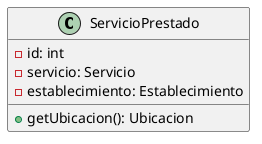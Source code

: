@startuml
'https://plantuml.com/class-diagram

class ServicioPrestado{
    -id: int
    -servicio: Servicio
    -establecimiento: Establecimiento

    +getUbicacion(): Ubicacion
}

@enduml